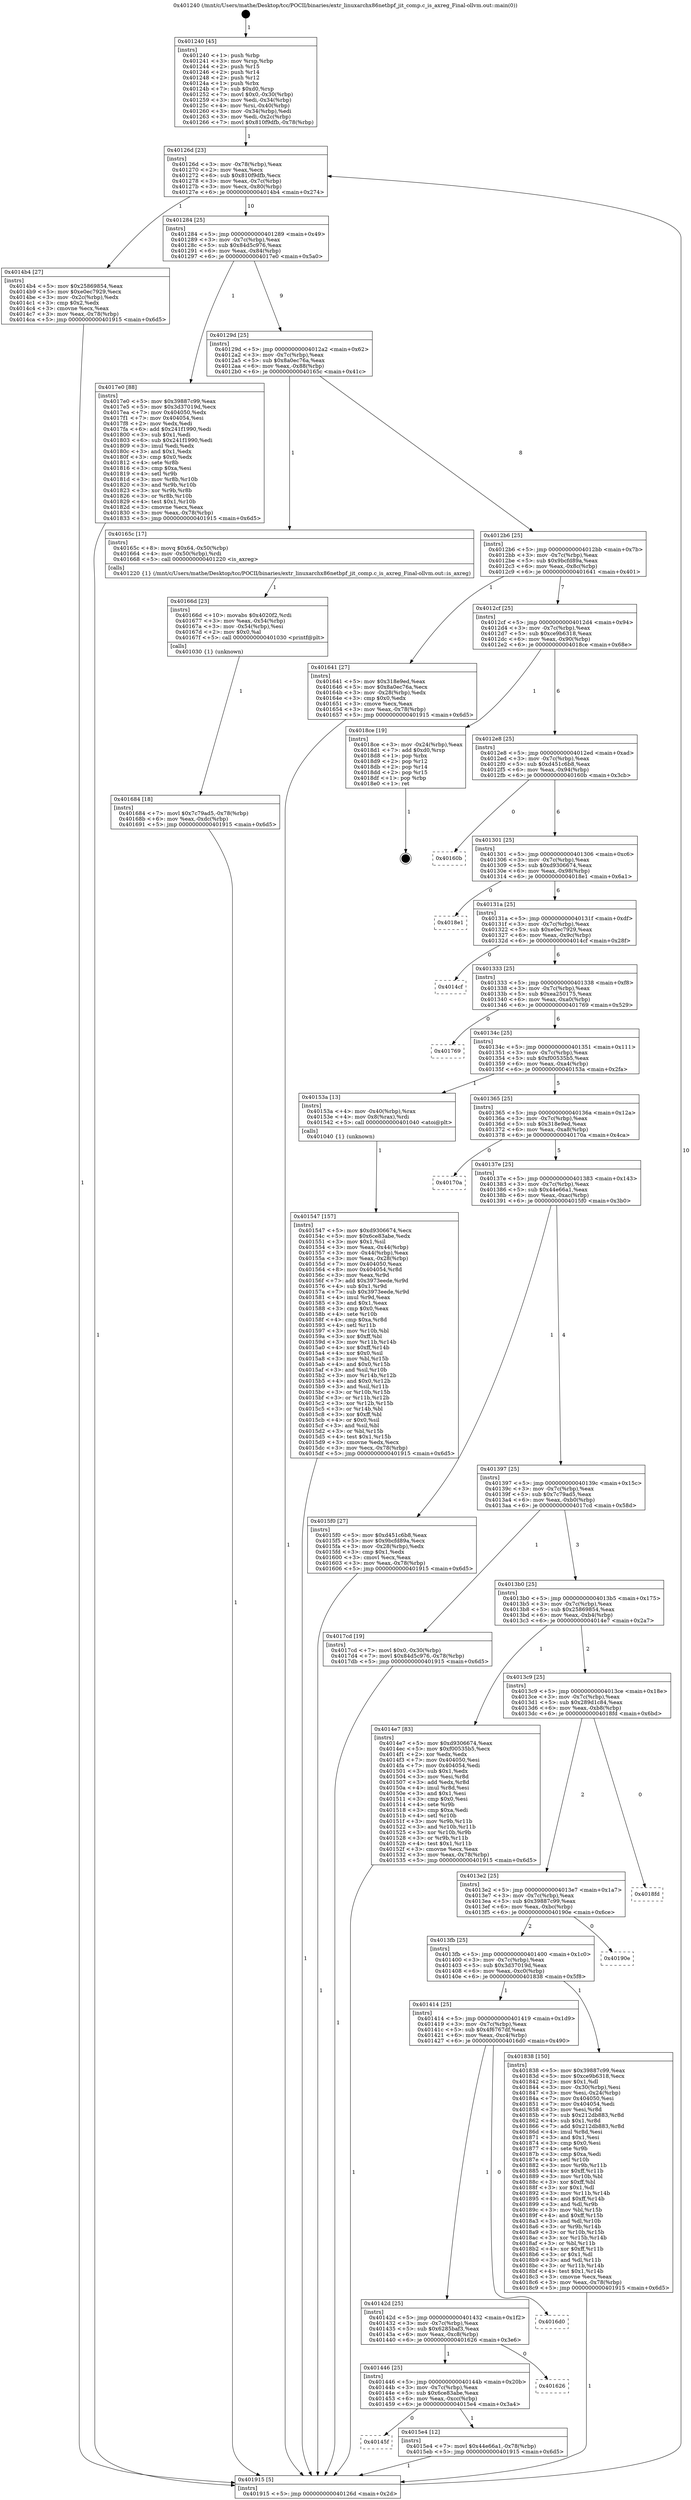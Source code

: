 digraph "0x401240" {
  label = "0x401240 (/mnt/c/Users/mathe/Desktop/tcc/POCII/binaries/extr_linuxarchx86netbpf_jit_comp.c_is_axreg_Final-ollvm.out::main(0))"
  labelloc = "t"
  node[shape=record]

  Entry [label="",width=0.3,height=0.3,shape=circle,fillcolor=black,style=filled]
  "0x40126d" [label="{
     0x40126d [23]\l
     | [instrs]\l
     &nbsp;&nbsp;0x40126d \<+3\>: mov -0x78(%rbp),%eax\l
     &nbsp;&nbsp;0x401270 \<+2\>: mov %eax,%ecx\l
     &nbsp;&nbsp;0x401272 \<+6\>: sub $0x810f9dfb,%ecx\l
     &nbsp;&nbsp;0x401278 \<+3\>: mov %eax,-0x7c(%rbp)\l
     &nbsp;&nbsp;0x40127b \<+3\>: mov %ecx,-0x80(%rbp)\l
     &nbsp;&nbsp;0x40127e \<+6\>: je 00000000004014b4 \<main+0x274\>\l
  }"]
  "0x4014b4" [label="{
     0x4014b4 [27]\l
     | [instrs]\l
     &nbsp;&nbsp;0x4014b4 \<+5\>: mov $0x25869854,%eax\l
     &nbsp;&nbsp;0x4014b9 \<+5\>: mov $0xe0ec7929,%ecx\l
     &nbsp;&nbsp;0x4014be \<+3\>: mov -0x2c(%rbp),%edx\l
     &nbsp;&nbsp;0x4014c1 \<+3\>: cmp $0x2,%edx\l
     &nbsp;&nbsp;0x4014c4 \<+3\>: cmovne %ecx,%eax\l
     &nbsp;&nbsp;0x4014c7 \<+3\>: mov %eax,-0x78(%rbp)\l
     &nbsp;&nbsp;0x4014ca \<+5\>: jmp 0000000000401915 \<main+0x6d5\>\l
  }"]
  "0x401284" [label="{
     0x401284 [25]\l
     | [instrs]\l
     &nbsp;&nbsp;0x401284 \<+5\>: jmp 0000000000401289 \<main+0x49\>\l
     &nbsp;&nbsp;0x401289 \<+3\>: mov -0x7c(%rbp),%eax\l
     &nbsp;&nbsp;0x40128c \<+5\>: sub $0x84d5c976,%eax\l
     &nbsp;&nbsp;0x401291 \<+6\>: mov %eax,-0x84(%rbp)\l
     &nbsp;&nbsp;0x401297 \<+6\>: je 00000000004017e0 \<main+0x5a0\>\l
  }"]
  "0x401915" [label="{
     0x401915 [5]\l
     | [instrs]\l
     &nbsp;&nbsp;0x401915 \<+5\>: jmp 000000000040126d \<main+0x2d\>\l
  }"]
  "0x401240" [label="{
     0x401240 [45]\l
     | [instrs]\l
     &nbsp;&nbsp;0x401240 \<+1\>: push %rbp\l
     &nbsp;&nbsp;0x401241 \<+3\>: mov %rsp,%rbp\l
     &nbsp;&nbsp;0x401244 \<+2\>: push %r15\l
     &nbsp;&nbsp;0x401246 \<+2\>: push %r14\l
     &nbsp;&nbsp;0x401248 \<+2\>: push %r12\l
     &nbsp;&nbsp;0x40124a \<+1\>: push %rbx\l
     &nbsp;&nbsp;0x40124b \<+7\>: sub $0xd0,%rsp\l
     &nbsp;&nbsp;0x401252 \<+7\>: movl $0x0,-0x30(%rbp)\l
     &nbsp;&nbsp;0x401259 \<+3\>: mov %edi,-0x34(%rbp)\l
     &nbsp;&nbsp;0x40125c \<+4\>: mov %rsi,-0x40(%rbp)\l
     &nbsp;&nbsp;0x401260 \<+3\>: mov -0x34(%rbp),%edi\l
     &nbsp;&nbsp;0x401263 \<+3\>: mov %edi,-0x2c(%rbp)\l
     &nbsp;&nbsp;0x401266 \<+7\>: movl $0x810f9dfb,-0x78(%rbp)\l
  }"]
  Exit [label="",width=0.3,height=0.3,shape=circle,fillcolor=black,style=filled,peripheries=2]
  "0x4017e0" [label="{
     0x4017e0 [88]\l
     | [instrs]\l
     &nbsp;&nbsp;0x4017e0 \<+5\>: mov $0x39887c99,%eax\l
     &nbsp;&nbsp;0x4017e5 \<+5\>: mov $0x3d37019d,%ecx\l
     &nbsp;&nbsp;0x4017ea \<+7\>: mov 0x404050,%edx\l
     &nbsp;&nbsp;0x4017f1 \<+7\>: mov 0x404054,%esi\l
     &nbsp;&nbsp;0x4017f8 \<+2\>: mov %edx,%edi\l
     &nbsp;&nbsp;0x4017fa \<+6\>: add $0x241f1990,%edi\l
     &nbsp;&nbsp;0x401800 \<+3\>: sub $0x1,%edi\l
     &nbsp;&nbsp;0x401803 \<+6\>: sub $0x241f1990,%edi\l
     &nbsp;&nbsp;0x401809 \<+3\>: imul %edi,%edx\l
     &nbsp;&nbsp;0x40180c \<+3\>: and $0x1,%edx\l
     &nbsp;&nbsp;0x40180f \<+3\>: cmp $0x0,%edx\l
     &nbsp;&nbsp;0x401812 \<+4\>: sete %r8b\l
     &nbsp;&nbsp;0x401816 \<+3\>: cmp $0xa,%esi\l
     &nbsp;&nbsp;0x401819 \<+4\>: setl %r9b\l
     &nbsp;&nbsp;0x40181d \<+3\>: mov %r8b,%r10b\l
     &nbsp;&nbsp;0x401820 \<+3\>: and %r9b,%r10b\l
     &nbsp;&nbsp;0x401823 \<+3\>: xor %r9b,%r8b\l
     &nbsp;&nbsp;0x401826 \<+3\>: or %r8b,%r10b\l
     &nbsp;&nbsp;0x401829 \<+4\>: test $0x1,%r10b\l
     &nbsp;&nbsp;0x40182d \<+3\>: cmovne %ecx,%eax\l
     &nbsp;&nbsp;0x401830 \<+3\>: mov %eax,-0x78(%rbp)\l
     &nbsp;&nbsp;0x401833 \<+5\>: jmp 0000000000401915 \<main+0x6d5\>\l
  }"]
  "0x40129d" [label="{
     0x40129d [25]\l
     | [instrs]\l
     &nbsp;&nbsp;0x40129d \<+5\>: jmp 00000000004012a2 \<main+0x62\>\l
     &nbsp;&nbsp;0x4012a2 \<+3\>: mov -0x7c(%rbp),%eax\l
     &nbsp;&nbsp;0x4012a5 \<+5\>: sub $0x8a0ec76a,%eax\l
     &nbsp;&nbsp;0x4012aa \<+6\>: mov %eax,-0x88(%rbp)\l
     &nbsp;&nbsp;0x4012b0 \<+6\>: je 000000000040165c \<main+0x41c\>\l
  }"]
  "0x401684" [label="{
     0x401684 [18]\l
     | [instrs]\l
     &nbsp;&nbsp;0x401684 \<+7\>: movl $0x7c79ad5,-0x78(%rbp)\l
     &nbsp;&nbsp;0x40168b \<+6\>: mov %eax,-0xdc(%rbp)\l
     &nbsp;&nbsp;0x401691 \<+5\>: jmp 0000000000401915 \<main+0x6d5\>\l
  }"]
  "0x40165c" [label="{
     0x40165c [17]\l
     | [instrs]\l
     &nbsp;&nbsp;0x40165c \<+8\>: movq $0x64,-0x50(%rbp)\l
     &nbsp;&nbsp;0x401664 \<+4\>: mov -0x50(%rbp),%rdi\l
     &nbsp;&nbsp;0x401668 \<+5\>: call 0000000000401220 \<is_axreg\>\l
     | [calls]\l
     &nbsp;&nbsp;0x401220 \{1\} (/mnt/c/Users/mathe/Desktop/tcc/POCII/binaries/extr_linuxarchx86netbpf_jit_comp.c_is_axreg_Final-ollvm.out::is_axreg)\l
  }"]
  "0x4012b6" [label="{
     0x4012b6 [25]\l
     | [instrs]\l
     &nbsp;&nbsp;0x4012b6 \<+5\>: jmp 00000000004012bb \<main+0x7b\>\l
     &nbsp;&nbsp;0x4012bb \<+3\>: mov -0x7c(%rbp),%eax\l
     &nbsp;&nbsp;0x4012be \<+5\>: sub $0x9bcfd89a,%eax\l
     &nbsp;&nbsp;0x4012c3 \<+6\>: mov %eax,-0x8c(%rbp)\l
     &nbsp;&nbsp;0x4012c9 \<+6\>: je 0000000000401641 \<main+0x401\>\l
  }"]
  "0x40166d" [label="{
     0x40166d [23]\l
     | [instrs]\l
     &nbsp;&nbsp;0x40166d \<+10\>: movabs $0x4020f2,%rdi\l
     &nbsp;&nbsp;0x401677 \<+3\>: mov %eax,-0x54(%rbp)\l
     &nbsp;&nbsp;0x40167a \<+3\>: mov -0x54(%rbp),%esi\l
     &nbsp;&nbsp;0x40167d \<+2\>: mov $0x0,%al\l
     &nbsp;&nbsp;0x40167f \<+5\>: call 0000000000401030 \<printf@plt\>\l
     | [calls]\l
     &nbsp;&nbsp;0x401030 \{1\} (unknown)\l
  }"]
  "0x401641" [label="{
     0x401641 [27]\l
     | [instrs]\l
     &nbsp;&nbsp;0x401641 \<+5\>: mov $0x318e9ed,%eax\l
     &nbsp;&nbsp;0x401646 \<+5\>: mov $0x8a0ec76a,%ecx\l
     &nbsp;&nbsp;0x40164b \<+3\>: mov -0x28(%rbp),%edx\l
     &nbsp;&nbsp;0x40164e \<+3\>: cmp $0x0,%edx\l
     &nbsp;&nbsp;0x401651 \<+3\>: cmove %ecx,%eax\l
     &nbsp;&nbsp;0x401654 \<+3\>: mov %eax,-0x78(%rbp)\l
     &nbsp;&nbsp;0x401657 \<+5\>: jmp 0000000000401915 \<main+0x6d5\>\l
  }"]
  "0x4012cf" [label="{
     0x4012cf [25]\l
     | [instrs]\l
     &nbsp;&nbsp;0x4012cf \<+5\>: jmp 00000000004012d4 \<main+0x94\>\l
     &nbsp;&nbsp;0x4012d4 \<+3\>: mov -0x7c(%rbp),%eax\l
     &nbsp;&nbsp;0x4012d7 \<+5\>: sub $0xce9b6318,%eax\l
     &nbsp;&nbsp;0x4012dc \<+6\>: mov %eax,-0x90(%rbp)\l
     &nbsp;&nbsp;0x4012e2 \<+6\>: je 00000000004018ce \<main+0x68e\>\l
  }"]
  "0x40145f" [label="{
     0x40145f\l
  }", style=dashed]
  "0x4018ce" [label="{
     0x4018ce [19]\l
     | [instrs]\l
     &nbsp;&nbsp;0x4018ce \<+3\>: mov -0x24(%rbp),%eax\l
     &nbsp;&nbsp;0x4018d1 \<+7\>: add $0xd0,%rsp\l
     &nbsp;&nbsp;0x4018d8 \<+1\>: pop %rbx\l
     &nbsp;&nbsp;0x4018d9 \<+2\>: pop %r12\l
     &nbsp;&nbsp;0x4018db \<+2\>: pop %r14\l
     &nbsp;&nbsp;0x4018dd \<+2\>: pop %r15\l
     &nbsp;&nbsp;0x4018df \<+1\>: pop %rbp\l
     &nbsp;&nbsp;0x4018e0 \<+1\>: ret\l
  }"]
  "0x4012e8" [label="{
     0x4012e8 [25]\l
     | [instrs]\l
     &nbsp;&nbsp;0x4012e8 \<+5\>: jmp 00000000004012ed \<main+0xad\>\l
     &nbsp;&nbsp;0x4012ed \<+3\>: mov -0x7c(%rbp),%eax\l
     &nbsp;&nbsp;0x4012f0 \<+5\>: sub $0xd451c6b8,%eax\l
     &nbsp;&nbsp;0x4012f5 \<+6\>: mov %eax,-0x94(%rbp)\l
     &nbsp;&nbsp;0x4012fb \<+6\>: je 000000000040160b \<main+0x3cb\>\l
  }"]
  "0x4015e4" [label="{
     0x4015e4 [12]\l
     | [instrs]\l
     &nbsp;&nbsp;0x4015e4 \<+7\>: movl $0x44e66a1,-0x78(%rbp)\l
     &nbsp;&nbsp;0x4015eb \<+5\>: jmp 0000000000401915 \<main+0x6d5\>\l
  }"]
  "0x40160b" [label="{
     0x40160b\l
  }", style=dashed]
  "0x401301" [label="{
     0x401301 [25]\l
     | [instrs]\l
     &nbsp;&nbsp;0x401301 \<+5\>: jmp 0000000000401306 \<main+0xc6\>\l
     &nbsp;&nbsp;0x401306 \<+3\>: mov -0x7c(%rbp),%eax\l
     &nbsp;&nbsp;0x401309 \<+5\>: sub $0xd9306674,%eax\l
     &nbsp;&nbsp;0x40130e \<+6\>: mov %eax,-0x98(%rbp)\l
     &nbsp;&nbsp;0x401314 \<+6\>: je 00000000004018e1 \<main+0x6a1\>\l
  }"]
  "0x401446" [label="{
     0x401446 [25]\l
     | [instrs]\l
     &nbsp;&nbsp;0x401446 \<+5\>: jmp 000000000040144b \<main+0x20b\>\l
     &nbsp;&nbsp;0x40144b \<+3\>: mov -0x7c(%rbp),%eax\l
     &nbsp;&nbsp;0x40144e \<+5\>: sub $0x6ce83abe,%eax\l
     &nbsp;&nbsp;0x401453 \<+6\>: mov %eax,-0xcc(%rbp)\l
     &nbsp;&nbsp;0x401459 \<+6\>: je 00000000004015e4 \<main+0x3a4\>\l
  }"]
  "0x4018e1" [label="{
     0x4018e1\l
  }", style=dashed]
  "0x40131a" [label="{
     0x40131a [25]\l
     | [instrs]\l
     &nbsp;&nbsp;0x40131a \<+5\>: jmp 000000000040131f \<main+0xdf\>\l
     &nbsp;&nbsp;0x40131f \<+3\>: mov -0x7c(%rbp),%eax\l
     &nbsp;&nbsp;0x401322 \<+5\>: sub $0xe0ec7929,%eax\l
     &nbsp;&nbsp;0x401327 \<+6\>: mov %eax,-0x9c(%rbp)\l
     &nbsp;&nbsp;0x40132d \<+6\>: je 00000000004014cf \<main+0x28f\>\l
  }"]
  "0x401626" [label="{
     0x401626\l
  }", style=dashed]
  "0x4014cf" [label="{
     0x4014cf\l
  }", style=dashed]
  "0x401333" [label="{
     0x401333 [25]\l
     | [instrs]\l
     &nbsp;&nbsp;0x401333 \<+5\>: jmp 0000000000401338 \<main+0xf8\>\l
     &nbsp;&nbsp;0x401338 \<+3\>: mov -0x7c(%rbp),%eax\l
     &nbsp;&nbsp;0x40133b \<+5\>: sub $0xea250175,%eax\l
     &nbsp;&nbsp;0x401340 \<+6\>: mov %eax,-0xa0(%rbp)\l
     &nbsp;&nbsp;0x401346 \<+6\>: je 0000000000401769 \<main+0x529\>\l
  }"]
  "0x40142d" [label="{
     0x40142d [25]\l
     | [instrs]\l
     &nbsp;&nbsp;0x40142d \<+5\>: jmp 0000000000401432 \<main+0x1f2\>\l
     &nbsp;&nbsp;0x401432 \<+3\>: mov -0x7c(%rbp),%eax\l
     &nbsp;&nbsp;0x401435 \<+5\>: sub $0x6285baf3,%eax\l
     &nbsp;&nbsp;0x40143a \<+6\>: mov %eax,-0xc8(%rbp)\l
     &nbsp;&nbsp;0x401440 \<+6\>: je 0000000000401626 \<main+0x3e6\>\l
  }"]
  "0x401769" [label="{
     0x401769\l
  }", style=dashed]
  "0x40134c" [label="{
     0x40134c [25]\l
     | [instrs]\l
     &nbsp;&nbsp;0x40134c \<+5\>: jmp 0000000000401351 \<main+0x111\>\l
     &nbsp;&nbsp;0x401351 \<+3\>: mov -0x7c(%rbp),%eax\l
     &nbsp;&nbsp;0x401354 \<+5\>: sub $0xf00535b5,%eax\l
     &nbsp;&nbsp;0x401359 \<+6\>: mov %eax,-0xa4(%rbp)\l
     &nbsp;&nbsp;0x40135f \<+6\>: je 000000000040153a \<main+0x2fa\>\l
  }"]
  "0x4016d0" [label="{
     0x4016d0\l
  }", style=dashed]
  "0x40153a" [label="{
     0x40153a [13]\l
     | [instrs]\l
     &nbsp;&nbsp;0x40153a \<+4\>: mov -0x40(%rbp),%rax\l
     &nbsp;&nbsp;0x40153e \<+4\>: mov 0x8(%rax),%rdi\l
     &nbsp;&nbsp;0x401542 \<+5\>: call 0000000000401040 \<atoi@plt\>\l
     | [calls]\l
     &nbsp;&nbsp;0x401040 \{1\} (unknown)\l
  }"]
  "0x401365" [label="{
     0x401365 [25]\l
     | [instrs]\l
     &nbsp;&nbsp;0x401365 \<+5\>: jmp 000000000040136a \<main+0x12a\>\l
     &nbsp;&nbsp;0x40136a \<+3\>: mov -0x7c(%rbp),%eax\l
     &nbsp;&nbsp;0x40136d \<+5\>: sub $0x318e9ed,%eax\l
     &nbsp;&nbsp;0x401372 \<+6\>: mov %eax,-0xa8(%rbp)\l
     &nbsp;&nbsp;0x401378 \<+6\>: je 000000000040170a \<main+0x4ca\>\l
  }"]
  "0x401414" [label="{
     0x401414 [25]\l
     | [instrs]\l
     &nbsp;&nbsp;0x401414 \<+5\>: jmp 0000000000401419 \<main+0x1d9\>\l
     &nbsp;&nbsp;0x401419 \<+3\>: mov -0x7c(%rbp),%eax\l
     &nbsp;&nbsp;0x40141c \<+5\>: sub $0x4f6767df,%eax\l
     &nbsp;&nbsp;0x401421 \<+6\>: mov %eax,-0xc4(%rbp)\l
     &nbsp;&nbsp;0x401427 \<+6\>: je 00000000004016d0 \<main+0x490\>\l
  }"]
  "0x40170a" [label="{
     0x40170a\l
  }", style=dashed]
  "0x40137e" [label="{
     0x40137e [25]\l
     | [instrs]\l
     &nbsp;&nbsp;0x40137e \<+5\>: jmp 0000000000401383 \<main+0x143\>\l
     &nbsp;&nbsp;0x401383 \<+3\>: mov -0x7c(%rbp),%eax\l
     &nbsp;&nbsp;0x401386 \<+5\>: sub $0x44e66a1,%eax\l
     &nbsp;&nbsp;0x40138b \<+6\>: mov %eax,-0xac(%rbp)\l
     &nbsp;&nbsp;0x401391 \<+6\>: je 00000000004015f0 \<main+0x3b0\>\l
  }"]
  "0x401838" [label="{
     0x401838 [150]\l
     | [instrs]\l
     &nbsp;&nbsp;0x401838 \<+5\>: mov $0x39887c99,%eax\l
     &nbsp;&nbsp;0x40183d \<+5\>: mov $0xce9b6318,%ecx\l
     &nbsp;&nbsp;0x401842 \<+2\>: mov $0x1,%dl\l
     &nbsp;&nbsp;0x401844 \<+3\>: mov -0x30(%rbp),%esi\l
     &nbsp;&nbsp;0x401847 \<+3\>: mov %esi,-0x24(%rbp)\l
     &nbsp;&nbsp;0x40184a \<+7\>: mov 0x404050,%esi\l
     &nbsp;&nbsp;0x401851 \<+7\>: mov 0x404054,%edi\l
     &nbsp;&nbsp;0x401858 \<+3\>: mov %esi,%r8d\l
     &nbsp;&nbsp;0x40185b \<+7\>: sub $0x212db883,%r8d\l
     &nbsp;&nbsp;0x401862 \<+4\>: sub $0x1,%r8d\l
     &nbsp;&nbsp;0x401866 \<+7\>: add $0x212db883,%r8d\l
     &nbsp;&nbsp;0x40186d \<+4\>: imul %r8d,%esi\l
     &nbsp;&nbsp;0x401871 \<+3\>: and $0x1,%esi\l
     &nbsp;&nbsp;0x401874 \<+3\>: cmp $0x0,%esi\l
     &nbsp;&nbsp;0x401877 \<+4\>: sete %r9b\l
     &nbsp;&nbsp;0x40187b \<+3\>: cmp $0xa,%edi\l
     &nbsp;&nbsp;0x40187e \<+4\>: setl %r10b\l
     &nbsp;&nbsp;0x401882 \<+3\>: mov %r9b,%r11b\l
     &nbsp;&nbsp;0x401885 \<+4\>: xor $0xff,%r11b\l
     &nbsp;&nbsp;0x401889 \<+3\>: mov %r10b,%bl\l
     &nbsp;&nbsp;0x40188c \<+3\>: xor $0xff,%bl\l
     &nbsp;&nbsp;0x40188f \<+3\>: xor $0x1,%dl\l
     &nbsp;&nbsp;0x401892 \<+3\>: mov %r11b,%r14b\l
     &nbsp;&nbsp;0x401895 \<+4\>: and $0xff,%r14b\l
     &nbsp;&nbsp;0x401899 \<+3\>: and %dl,%r9b\l
     &nbsp;&nbsp;0x40189c \<+3\>: mov %bl,%r15b\l
     &nbsp;&nbsp;0x40189f \<+4\>: and $0xff,%r15b\l
     &nbsp;&nbsp;0x4018a3 \<+3\>: and %dl,%r10b\l
     &nbsp;&nbsp;0x4018a6 \<+3\>: or %r9b,%r14b\l
     &nbsp;&nbsp;0x4018a9 \<+3\>: or %r10b,%r15b\l
     &nbsp;&nbsp;0x4018ac \<+3\>: xor %r15b,%r14b\l
     &nbsp;&nbsp;0x4018af \<+3\>: or %bl,%r11b\l
     &nbsp;&nbsp;0x4018b2 \<+4\>: xor $0xff,%r11b\l
     &nbsp;&nbsp;0x4018b6 \<+3\>: or $0x1,%dl\l
     &nbsp;&nbsp;0x4018b9 \<+3\>: and %dl,%r11b\l
     &nbsp;&nbsp;0x4018bc \<+3\>: or %r11b,%r14b\l
     &nbsp;&nbsp;0x4018bf \<+4\>: test $0x1,%r14b\l
     &nbsp;&nbsp;0x4018c3 \<+3\>: cmovne %ecx,%eax\l
     &nbsp;&nbsp;0x4018c6 \<+3\>: mov %eax,-0x78(%rbp)\l
     &nbsp;&nbsp;0x4018c9 \<+5\>: jmp 0000000000401915 \<main+0x6d5\>\l
  }"]
  "0x4015f0" [label="{
     0x4015f0 [27]\l
     | [instrs]\l
     &nbsp;&nbsp;0x4015f0 \<+5\>: mov $0xd451c6b8,%eax\l
     &nbsp;&nbsp;0x4015f5 \<+5\>: mov $0x9bcfd89a,%ecx\l
     &nbsp;&nbsp;0x4015fa \<+3\>: mov -0x28(%rbp),%edx\l
     &nbsp;&nbsp;0x4015fd \<+3\>: cmp $0x1,%edx\l
     &nbsp;&nbsp;0x401600 \<+3\>: cmovl %ecx,%eax\l
     &nbsp;&nbsp;0x401603 \<+3\>: mov %eax,-0x78(%rbp)\l
     &nbsp;&nbsp;0x401606 \<+5\>: jmp 0000000000401915 \<main+0x6d5\>\l
  }"]
  "0x401397" [label="{
     0x401397 [25]\l
     | [instrs]\l
     &nbsp;&nbsp;0x401397 \<+5\>: jmp 000000000040139c \<main+0x15c\>\l
     &nbsp;&nbsp;0x40139c \<+3\>: mov -0x7c(%rbp),%eax\l
     &nbsp;&nbsp;0x40139f \<+5\>: sub $0x7c79ad5,%eax\l
     &nbsp;&nbsp;0x4013a4 \<+6\>: mov %eax,-0xb0(%rbp)\l
     &nbsp;&nbsp;0x4013aa \<+6\>: je 00000000004017cd \<main+0x58d\>\l
  }"]
  "0x4013fb" [label="{
     0x4013fb [25]\l
     | [instrs]\l
     &nbsp;&nbsp;0x4013fb \<+5\>: jmp 0000000000401400 \<main+0x1c0\>\l
     &nbsp;&nbsp;0x401400 \<+3\>: mov -0x7c(%rbp),%eax\l
     &nbsp;&nbsp;0x401403 \<+5\>: sub $0x3d37019d,%eax\l
     &nbsp;&nbsp;0x401408 \<+6\>: mov %eax,-0xc0(%rbp)\l
     &nbsp;&nbsp;0x40140e \<+6\>: je 0000000000401838 \<main+0x5f8\>\l
  }"]
  "0x4017cd" [label="{
     0x4017cd [19]\l
     | [instrs]\l
     &nbsp;&nbsp;0x4017cd \<+7\>: movl $0x0,-0x30(%rbp)\l
     &nbsp;&nbsp;0x4017d4 \<+7\>: movl $0x84d5c976,-0x78(%rbp)\l
     &nbsp;&nbsp;0x4017db \<+5\>: jmp 0000000000401915 \<main+0x6d5\>\l
  }"]
  "0x4013b0" [label="{
     0x4013b0 [25]\l
     | [instrs]\l
     &nbsp;&nbsp;0x4013b0 \<+5\>: jmp 00000000004013b5 \<main+0x175\>\l
     &nbsp;&nbsp;0x4013b5 \<+3\>: mov -0x7c(%rbp),%eax\l
     &nbsp;&nbsp;0x4013b8 \<+5\>: sub $0x25869854,%eax\l
     &nbsp;&nbsp;0x4013bd \<+6\>: mov %eax,-0xb4(%rbp)\l
     &nbsp;&nbsp;0x4013c3 \<+6\>: je 00000000004014e7 \<main+0x2a7\>\l
  }"]
  "0x40190e" [label="{
     0x40190e\l
  }", style=dashed]
  "0x4014e7" [label="{
     0x4014e7 [83]\l
     | [instrs]\l
     &nbsp;&nbsp;0x4014e7 \<+5\>: mov $0xd9306674,%eax\l
     &nbsp;&nbsp;0x4014ec \<+5\>: mov $0xf00535b5,%ecx\l
     &nbsp;&nbsp;0x4014f1 \<+2\>: xor %edx,%edx\l
     &nbsp;&nbsp;0x4014f3 \<+7\>: mov 0x404050,%esi\l
     &nbsp;&nbsp;0x4014fa \<+7\>: mov 0x404054,%edi\l
     &nbsp;&nbsp;0x401501 \<+3\>: sub $0x1,%edx\l
     &nbsp;&nbsp;0x401504 \<+3\>: mov %esi,%r8d\l
     &nbsp;&nbsp;0x401507 \<+3\>: add %edx,%r8d\l
     &nbsp;&nbsp;0x40150a \<+4\>: imul %r8d,%esi\l
     &nbsp;&nbsp;0x40150e \<+3\>: and $0x1,%esi\l
     &nbsp;&nbsp;0x401511 \<+3\>: cmp $0x0,%esi\l
     &nbsp;&nbsp;0x401514 \<+4\>: sete %r9b\l
     &nbsp;&nbsp;0x401518 \<+3\>: cmp $0xa,%edi\l
     &nbsp;&nbsp;0x40151b \<+4\>: setl %r10b\l
     &nbsp;&nbsp;0x40151f \<+3\>: mov %r9b,%r11b\l
     &nbsp;&nbsp;0x401522 \<+3\>: and %r10b,%r11b\l
     &nbsp;&nbsp;0x401525 \<+3\>: xor %r10b,%r9b\l
     &nbsp;&nbsp;0x401528 \<+3\>: or %r9b,%r11b\l
     &nbsp;&nbsp;0x40152b \<+4\>: test $0x1,%r11b\l
     &nbsp;&nbsp;0x40152f \<+3\>: cmovne %ecx,%eax\l
     &nbsp;&nbsp;0x401532 \<+3\>: mov %eax,-0x78(%rbp)\l
     &nbsp;&nbsp;0x401535 \<+5\>: jmp 0000000000401915 \<main+0x6d5\>\l
  }"]
  "0x4013c9" [label="{
     0x4013c9 [25]\l
     | [instrs]\l
     &nbsp;&nbsp;0x4013c9 \<+5\>: jmp 00000000004013ce \<main+0x18e\>\l
     &nbsp;&nbsp;0x4013ce \<+3\>: mov -0x7c(%rbp),%eax\l
     &nbsp;&nbsp;0x4013d1 \<+5\>: sub $0x289d1c84,%eax\l
     &nbsp;&nbsp;0x4013d6 \<+6\>: mov %eax,-0xb8(%rbp)\l
     &nbsp;&nbsp;0x4013dc \<+6\>: je 00000000004018fd \<main+0x6bd\>\l
  }"]
  "0x401547" [label="{
     0x401547 [157]\l
     | [instrs]\l
     &nbsp;&nbsp;0x401547 \<+5\>: mov $0xd9306674,%ecx\l
     &nbsp;&nbsp;0x40154c \<+5\>: mov $0x6ce83abe,%edx\l
     &nbsp;&nbsp;0x401551 \<+3\>: mov $0x1,%sil\l
     &nbsp;&nbsp;0x401554 \<+3\>: mov %eax,-0x44(%rbp)\l
     &nbsp;&nbsp;0x401557 \<+3\>: mov -0x44(%rbp),%eax\l
     &nbsp;&nbsp;0x40155a \<+3\>: mov %eax,-0x28(%rbp)\l
     &nbsp;&nbsp;0x40155d \<+7\>: mov 0x404050,%eax\l
     &nbsp;&nbsp;0x401564 \<+8\>: mov 0x404054,%r8d\l
     &nbsp;&nbsp;0x40156c \<+3\>: mov %eax,%r9d\l
     &nbsp;&nbsp;0x40156f \<+7\>: add $0x3973eede,%r9d\l
     &nbsp;&nbsp;0x401576 \<+4\>: sub $0x1,%r9d\l
     &nbsp;&nbsp;0x40157a \<+7\>: sub $0x3973eede,%r9d\l
     &nbsp;&nbsp;0x401581 \<+4\>: imul %r9d,%eax\l
     &nbsp;&nbsp;0x401585 \<+3\>: and $0x1,%eax\l
     &nbsp;&nbsp;0x401588 \<+3\>: cmp $0x0,%eax\l
     &nbsp;&nbsp;0x40158b \<+4\>: sete %r10b\l
     &nbsp;&nbsp;0x40158f \<+4\>: cmp $0xa,%r8d\l
     &nbsp;&nbsp;0x401593 \<+4\>: setl %r11b\l
     &nbsp;&nbsp;0x401597 \<+3\>: mov %r10b,%bl\l
     &nbsp;&nbsp;0x40159a \<+3\>: xor $0xff,%bl\l
     &nbsp;&nbsp;0x40159d \<+3\>: mov %r11b,%r14b\l
     &nbsp;&nbsp;0x4015a0 \<+4\>: xor $0xff,%r14b\l
     &nbsp;&nbsp;0x4015a4 \<+4\>: xor $0x0,%sil\l
     &nbsp;&nbsp;0x4015a8 \<+3\>: mov %bl,%r15b\l
     &nbsp;&nbsp;0x4015ab \<+4\>: and $0x0,%r15b\l
     &nbsp;&nbsp;0x4015af \<+3\>: and %sil,%r10b\l
     &nbsp;&nbsp;0x4015b2 \<+3\>: mov %r14b,%r12b\l
     &nbsp;&nbsp;0x4015b5 \<+4\>: and $0x0,%r12b\l
     &nbsp;&nbsp;0x4015b9 \<+3\>: and %sil,%r11b\l
     &nbsp;&nbsp;0x4015bc \<+3\>: or %r10b,%r15b\l
     &nbsp;&nbsp;0x4015bf \<+3\>: or %r11b,%r12b\l
     &nbsp;&nbsp;0x4015c2 \<+3\>: xor %r12b,%r15b\l
     &nbsp;&nbsp;0x4015c5 \<+3\>: or %r14b,%bl\l
     &nbsp;&nbsp;0x4015c8 \<+3\>: xor $0xff,%bl\l
     &nbsp;&nbsp;0x4015cb \<+4\>: or $0x0,%sil\l
     &nbsp;&nbsp;0x4015cf \<+3\>: and %sil,%bl\l
     &nbsp;&nbsp;0x4015d2 \<+3\>: or %bl,%r15b\l
     &nbsp;&nbsp;0x4015d5 \<+4\>: test $0x1,%r15b\l
     &nbsp;&nbsp;0x4015d9 \<+3\>: cmovne %edx,%ecx\l
     &nbsp;&nbsp;0x4015dc \<+3\>: mov %ecx,-0x78(%rbp)\l
     &nbsp;&nbsp;0x4015df \<+5\>: jmp 0000000000401915 \<main+0x6d5\>\l
  }"]
  "0x4013e2" [label="{
     0x4013e2 [25]\l
     | [instrs]\l
     &nbsp;&nbsp;0x4013e2 \<+5\>: jmp 00000000004013e7 \<main+0x1a7\>\l
     &nbsp;&nbsp;0x4013e7 \<+3\>: mov -0x7c(%rbp),%eax\l
     &nbsp;&nbsp;0x4013ea \<+5\>: sub $0x39887c99,%eax\l
     &nbsp;&nbsp;0x4013ef \<+6\>: mov %eax,-0xbc(%rbp)\l
     &nbsp;&nbsp;0x4013f5 \<+6\>: je 000000000040190e \<main+0x6ce\>\l
  }"]
  "0x4018fd" [label="{
     0x4018fd\l
  }", style=dashed]
  Entry -> "0x401240" [label=" 1"]
  "0x40126d" -> "0x4014b4" [label=" 1"]
  "0x40126d" -> "0x401284" [label=" 10"]
  "0x4014b4" -> "0x401915" [label=" 1"]
  "0x401240" -> "0x40126d" [label=" 1"]
  "0x401915" -> "0x40126d" [label=" 10"]
  "0x4018ce" -> Exit [label=" 1"]
  "0x401284" -> "0x4017e0" [label=" 1"]
  "0x401284" -> "0x40129d" [label=" 9"]
  "0x401838" -> "0x401915" [label=" 1"]
  "0x40129d" -> "0x40165c" [label=" 1"]
  "0x40129d" -> "0x4012b6" [label=" 8"]
  "0x4017e0" -> "0x401915" [label=" 1"]
  "0x4012b6" -> "0x401641" [label=" 1"]
  "0x4012b6" -> "0x4012cf" [label=" 7"]
  "0x4017cd" -> "0x401915" [label=" 1"]
  "0x4012cf" -> "0x4018ce" [label=" 1"]
  "0x4012cf" -> "0x4012e8" [label=" 6"]
  "0x401684" -> "0x401915" [label=" 1"]
  "0x4012e8" -> "0x40160b" [label=" 0"]
  "0x4012e8" -> "0x401301" [label=" 6"]
  "0x40166d" -> "0x401684" [label=" 1"]
  "0x401301" -> "0x4018e1" [label=" 0"]
  "0x401301" -> "0x40131a" [label=" 6"]
  "0x401641" -> "0x401915" [label=" 1"]
  "0x40131a" -> "0x4014cf" [label=" 0"]
  "0x40131a" -> "0x401333" [label=" 6"]
  "0x4015f0" -> "0x401915" [label=" 1"]
  "0x401333" -> "0x401769" [label=" 0"]
  "0x401333" -> "0x40134c" [label=" 6"]
  "0x401446" -> "0x40145f" [label=" 0"]
  "0x40134c" -> "0x40153a" [label=" 1"]
  "0x40134c" -> "0x401365" [label=" 5"]
  "0x401446" -> "0x4015e4" [label=" 1"]
  "0x401365" -> "0x40170a" [label=" 0"]
  "0x401365" -> "0x40137e" [label=" 5"]
  "0x40142d" -> "0x401446" [label=" 1"]
  "0x40137e" -> "0x4015f0" [label=" 1"]
  "0x40137e" -> "0x401397" [label=" 4"]
  "0x40142d" -> "0x401626" [label=" 0"]
  "0x401397" -> "0x4017cd" [label=" 1"]
  "0x401397" -> "0x4013b0" [label=" 3"]
  "0x401414" -> "0x40142d" [label=" 1"]
  "0x4013b0" -> "0x4014e7" [label=" 1"]
  "0x4013b0" -> "0x4013c9" [label=" 2"]
  "0x4014e7" -> "0x401915" [label=" 1"]
  "0x40153a" -> "0x401547" [label=" 1"]
  "0x401547" -> "0x401915" [label=" 1"]
  "0x401414" -> "0x4016d0" [label=" 0"]
  "0x4013c9" -> "0x4018fd" [label=" 0"]
  "0x4013c9" -> "0x4013e2" [label=" 2"]
  "0x40165c" -> "0x40166d" [label=" 1"]
  "0x4013e2" -> "0x40190e" [label=" 0"]
  "0x4013e2" -> "0x4013fb" [label=" 2"]
  "0x4015e4" -> "0x401915" [label=" 1"]
  "0x4013fb" -> "0x401838" [label=" 1"]
  "0x4013fb" -> "0x401414" [label=" 1"]
}
